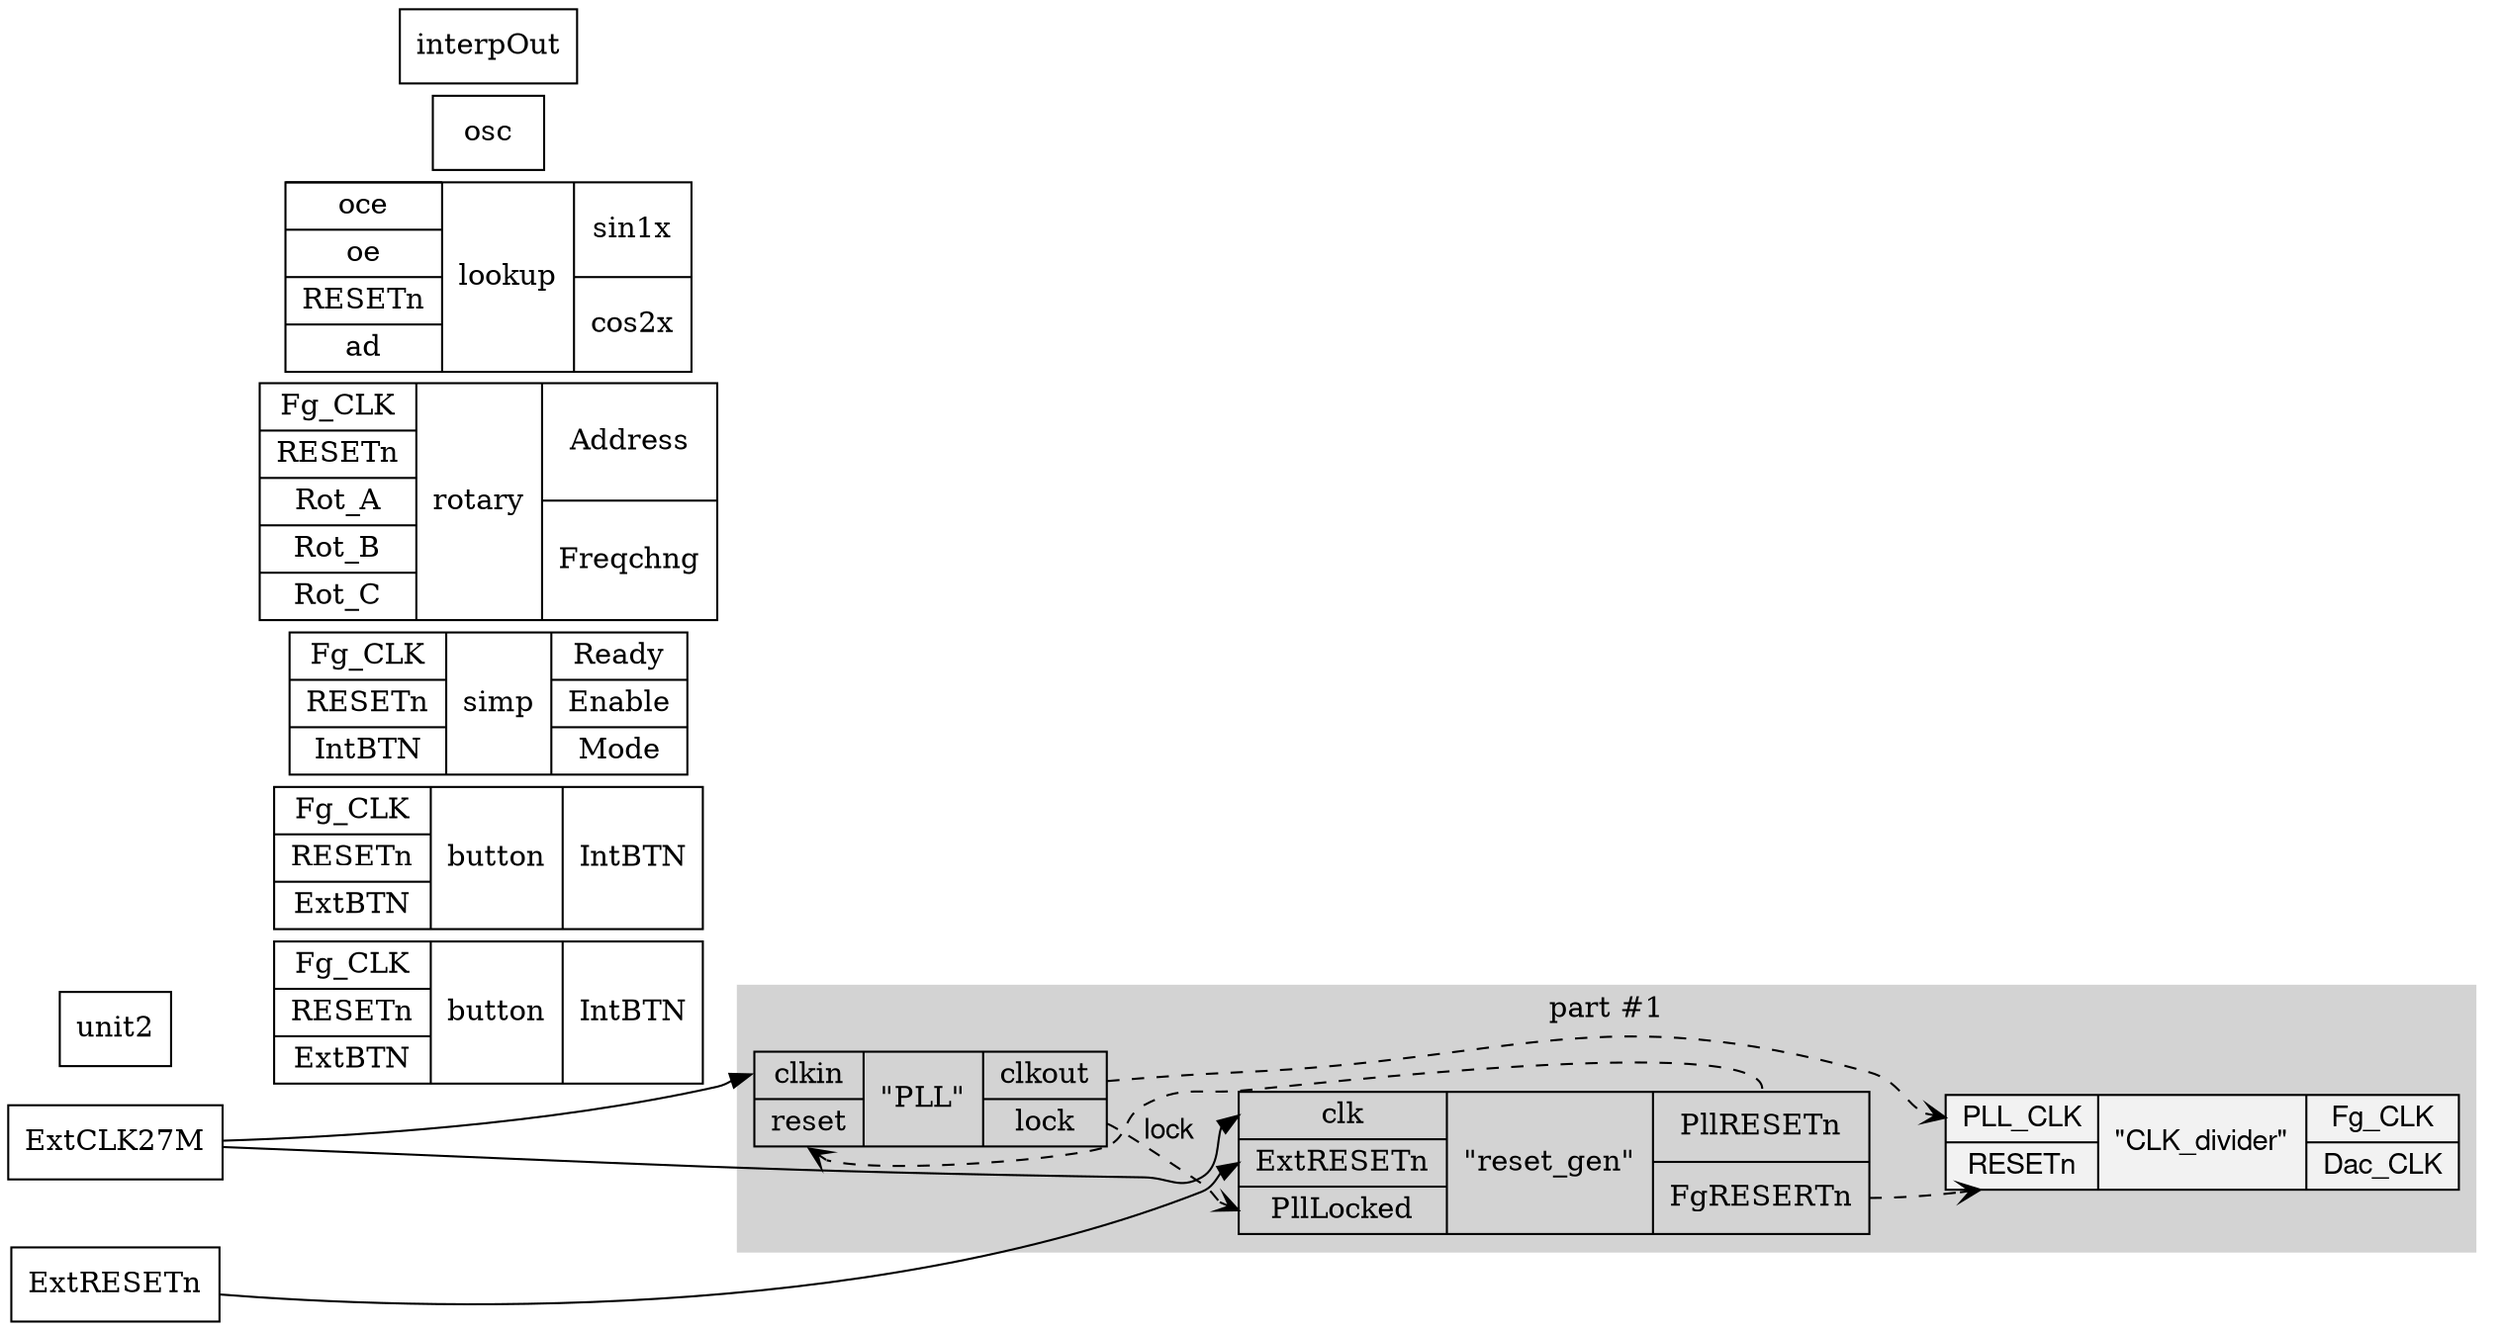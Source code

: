 digraph G {
    graph [rankdir = LR];
    plines=polyline;//ortho;
    node[shape=record];
    /*
    Bar[label="{ \"Bar\"|{<p1>pin 1|<p2>     2|<p3>     3|<p4>     4|<p5>     5} }"];
    Foo[label="{ {<data0>data0|<data1>data1|<data2>data2|<data3>data3|<data4>data4}|\"Foo\" |{<out0>out0|<out1>out1|<out2>out2|<GND>gnd|<ex0>ex0|<hi>hi|<lo>lo} }"];

    Bew[label="{ {<clk>clk|<syn>syn|<mux0>mux0|<mux1>mux1|<signal>signal}|\"Bew\" |{<out0>out0|<out1>out1|<out2>out2} }"];
        */
        
        // Ext 
    ExtCLK27M
    ExtRESETn
    {rank=source;  ExtCLK27M;  ExtRESETn;    unit2;    }
    ExtCLK27M -> PLL:clkin;
        //edge [dir=back arrowtail=diamond style=dashed]
        ExtCLK27M -> reset_gen:clk;
        ExtRESETn -> reset_gen:ExtRESETn;
    subgraph cluster_0 {
        label = "part #1";
        style=filled;
        color=lightgrey;
        
        node [
            fontname="Helvetica,Arial,sans-serif"
            shape=record
            style=filled
            fillcolor=gray95
        ]
        PLL[label="{ {<clkin>clkin|<reset>reset}|\"PLL\" |{<clkout>clkout|<lock>lock} }"];
        CLK_divider[label="{ {<PLL_CLK>PLL_CLK|<RESETn>RESETn}|\"CLK_divider\" |{<Fg_CLK>Fg_CLK|<Dac_CLK>Dac_CLK} }"];
        reset_gen[label="{ {<clk>clk|<ExtRESETn>ExtRESETn|<PllLocked>PllLocked}|\"reset_gen\" |{<PllRESETn>PllRESETn|<FgRESETn>FgRESERTn} }"];

        node [
        fontname="Helvetica,Arial,sans-serif"
        shape=record
        style=filled
        fillcolor=gray95
        ]
        edge [fontname="Helvetica,Arial,sans-serif"]
        edge [arrowhead=vee style=dashed]

        
        reset_gen:PllRESETn -> PLL:reset [id = 9];
        reset_gen:FgRESETn -> CLK_divider [id =3];
        PLL:lock -> reset_gen:PllLocked[label = "lock "];
        PLL:clkpout -> CLK_divider:PLL_CLK; //[label="git restore ..." color="#88000088"] {rank=same PLL:clkpout CLK_divider:PLL_CLK};

}


button_c[label="{{<Fg_CLK>Fg_CLK|<RESETn>RESETn|<ExtBTN>ExtBTN}|button|{<IntBTN>IntBTN}}"]
button_simp[label="{{<Fg_CLK>Fg_CLK|<RESETn>RESETn|<ExtBTN>ExtBTN}|button|{<IntBTN>IntBTN}}"]
simp[label="{{<Fg_CLK>Fg_CLK|<RESETn>RESETn|<IntBTN>IntBTN}|simp|{<Ready>Ready|<Enable>Enable|<Mode>Mode}}"]
rotary[label="{{<Fg_CLK>Fg_CLK|<RESETn>RESETn|<Rot_A>Rot_A|<Rot_B>Rot_B|<Rot_C>Rot_C}|rotary|{<Address>Address|<FreqChng>Freqchng}}"]
lookup_table[label = "{{;<Fg_CLK>Fg_CLK|<oce>oce|<oe>oe|<RESETn>RESETn|<ad>ad}|lookup|{<sin1x>sin1x|<cos2x>cos2x }}"]
osc 
interpOut
    /*
    Bar:p1 -> Foo:data0;
    Bar:p2 -> Foo:data1;
    Bar:p3 -> Foo:data2;
    Bar:p4 -> Foo:data3;
    Bar:p5 -> Foo:data4;

    Foo:out0 -> Bew:mux0;
    Foo:out1 -> Bew:mux1;
    Bew:clk -> Foo:ex0;

    Gate[label="{ {<a>a|<b>b}|OR|{<ab>a\|b} }"];

    Foo:hi -> Gate:a;
    Foo:lo -> Gate:b;
    Gate:ab -> Bew:signal;*/
}